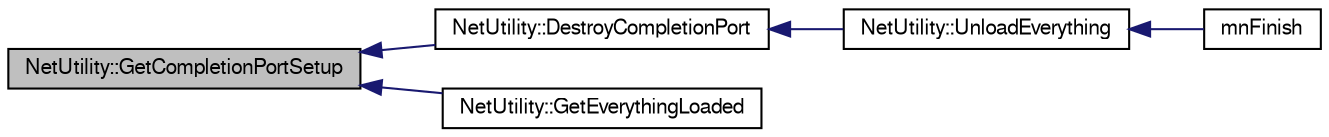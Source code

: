 digraph G
{
  edge [fontname="FreeSans",fontsize="10",labelfontname="FreeSans",labelfontsize="10"];
  node [fontname="FreeSans",fontsize="10",shape=record];
  rankdir=LR;
  Node1 [label="NetUtility::GetCompletionPortSetup",height=0.2,width=0.4,color="black", fillcolor="grey75", style="filled" fontcolor="black"];
  Node1 -> Node2 [dir=back,color="midnightblue",fontsize="10",style="solid"];
  Node2 [label="NetUtility::DestroyCompletionPort",height=0.2,width=0.4,color="black", fillcolor="white", style="filled",URL="$class_net_utility.html#a1b2143157ad5b59658f8728cb05faa0c"];
  Node2 -> Node3 [dir=back,color="midnightblue",fontsize="10",style="solid"];
  Node3 [label="NetUtility::UnloadEverything",height=0.2,width=0.4,color="black", fillcolor="white", style="filled",URL="$class_net_utility.html#a9f81602db0e4c48e6d9110a32cdf9bdd"];
  Node3 -> Node4 [dir=back,color="midnightblue",fontsize="10",style="solid"];
  Node4 [label="mnFinish",height=0.2,width=0.4,color="black", fillcolor="white", style="filled",URL="$group__proc_commands.html#gac852ff7aa925290861cbcc1fb95cd874"];
  Node1 -> Node5 [dir=back,color="midnightblue",fontsize="10",style="solid"];
  Node5 [label="NetUtility::GetEverythingLoaded",height=0.2,width=0.4,color="black", fillcolor="white", style="filled",URL="$class_net_utility.html#a6b0acb5ad468a764dc55d926cc2203ac"];
}
